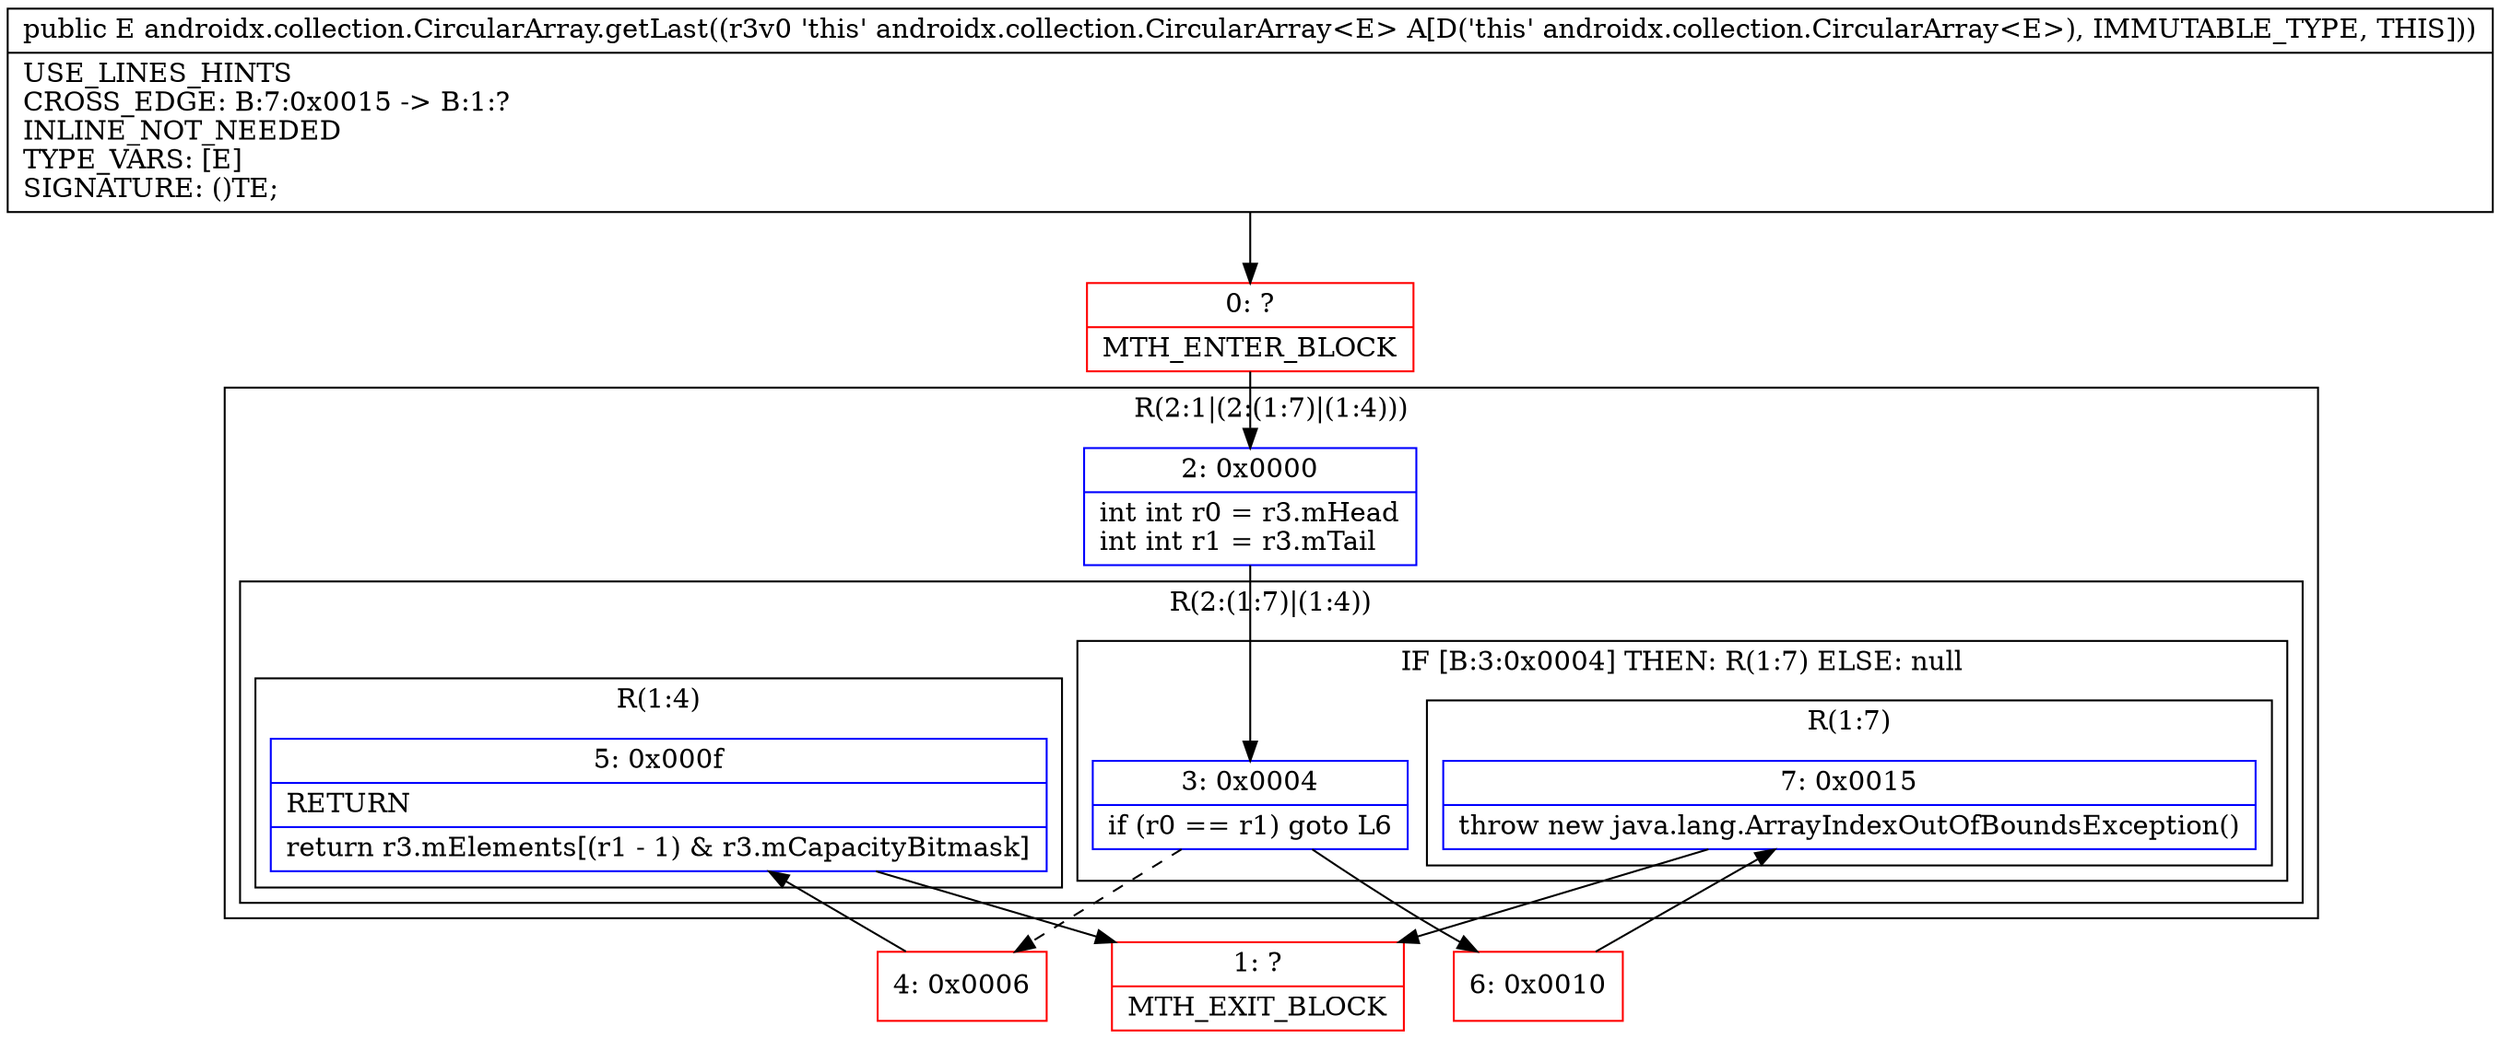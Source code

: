 digraph "CFG forandroidx.collection.CircularArray.getLast()Ljava\/lang\/Object;" {
subgraph cluster_Region_899120849 {
label = "R(2:1|(2:(1:7)|(1:4)))";
node [shape=record,color=blue];
Node_2 [shape=record,label="{2\:\ 0x0000|int int r0 = r3.mHead\lint int r1 = r3.mTail\l}"];
subgraph cluster_Region_1348900317 {
label = "R(2:(1:7)|(1:4))";
node [shape=record,color=blue];
subgraph cluster_IfRegion_151686729 {
label = "IF [B:3:0x0004] THEN: R(1:7) ELSE: null";
node [shape=record,color=blue];
Node_3 [shape=record,label="{3\:\ 0x0004|if (r0 == r1) goto L6\l}"];
subgraph cluster_Region_1677464764 {
label = "R(1:7)";
node [shape=record,color=blue];
Node_7 [shape=record,label="{7\:\ 0x0015|throw new java.lang.ArrayIndexOutOfBoundsException()\l}"];
}
}
subgraph cluster_Region_987339166 {
label = "R(1:4)";
node [shape=record,color=blue];
Node_5 [shape=record,label="{5\:\ 0x000f|RETURN\l|return r3.mElements[(r1 \- 1) & r3.mCapacityBitmask]\l}"];
}
}
}
Node_0 [shape=record,color=red,label="{0\:\ ?|MTH_ENTER_BLOCK\l}"];
Node_4 [shape=record,color=red,label="{4\:\ 0x0006}"];
Node_1 [shape=record,color=red,label="{1\:\ ?|MTH_EXIT_BLOCK\l}"];
Node_6 [shape=record,color=red,label="{6\:\ 0x0010}"];
MethodNode[shape=record,label="{public E androidx.collection.CircularArray.getLast((r3v0 'this' androidx.collection.CircularArray\<E\> A[D('this' androidx.collection.CircularArray\<E\>), IMMUTABLE_TYPE, THIS]))  | USE_LINES_HINTS\lCROSS_EDGE: B:7:0x0015 \-\> B:1:?\lINLINE_NOT_NEEDED\lTYPE_VARS: [E]\lSIGNATURE: ()TE;\l}"];
MethodNode -> Node_0;Node_2 -> Node_3;
Node_3 -> Node_4[style=dashed];
Node_3 -> Node_6;
Node_7 -> Node_1;
Node_5 -> Node_1;
Node_0 -> Node_2;
Node_4 -> Node_5;
Node_6 -> Node_7;
}

